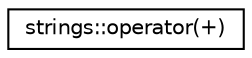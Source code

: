 digraph "Graphical Class Hierarchy"
{
 // LATEX_PDF_SIZE
  edge [fontname="Helvetica",fontsize="10",labelfontname="Helvetica",labelfontsize="10"];
  node [fontname="Helvetica",fontsize="10",shape=record];
  rankdir="LR";
  Node0 [label="strings::operator(+)",height=0.2,width=0.4,color="black", fillcolor="white", style="filled",URL="$interfacestrings_1_1operator_07_09_08.html",tooltip="Combines two strings."];
}
